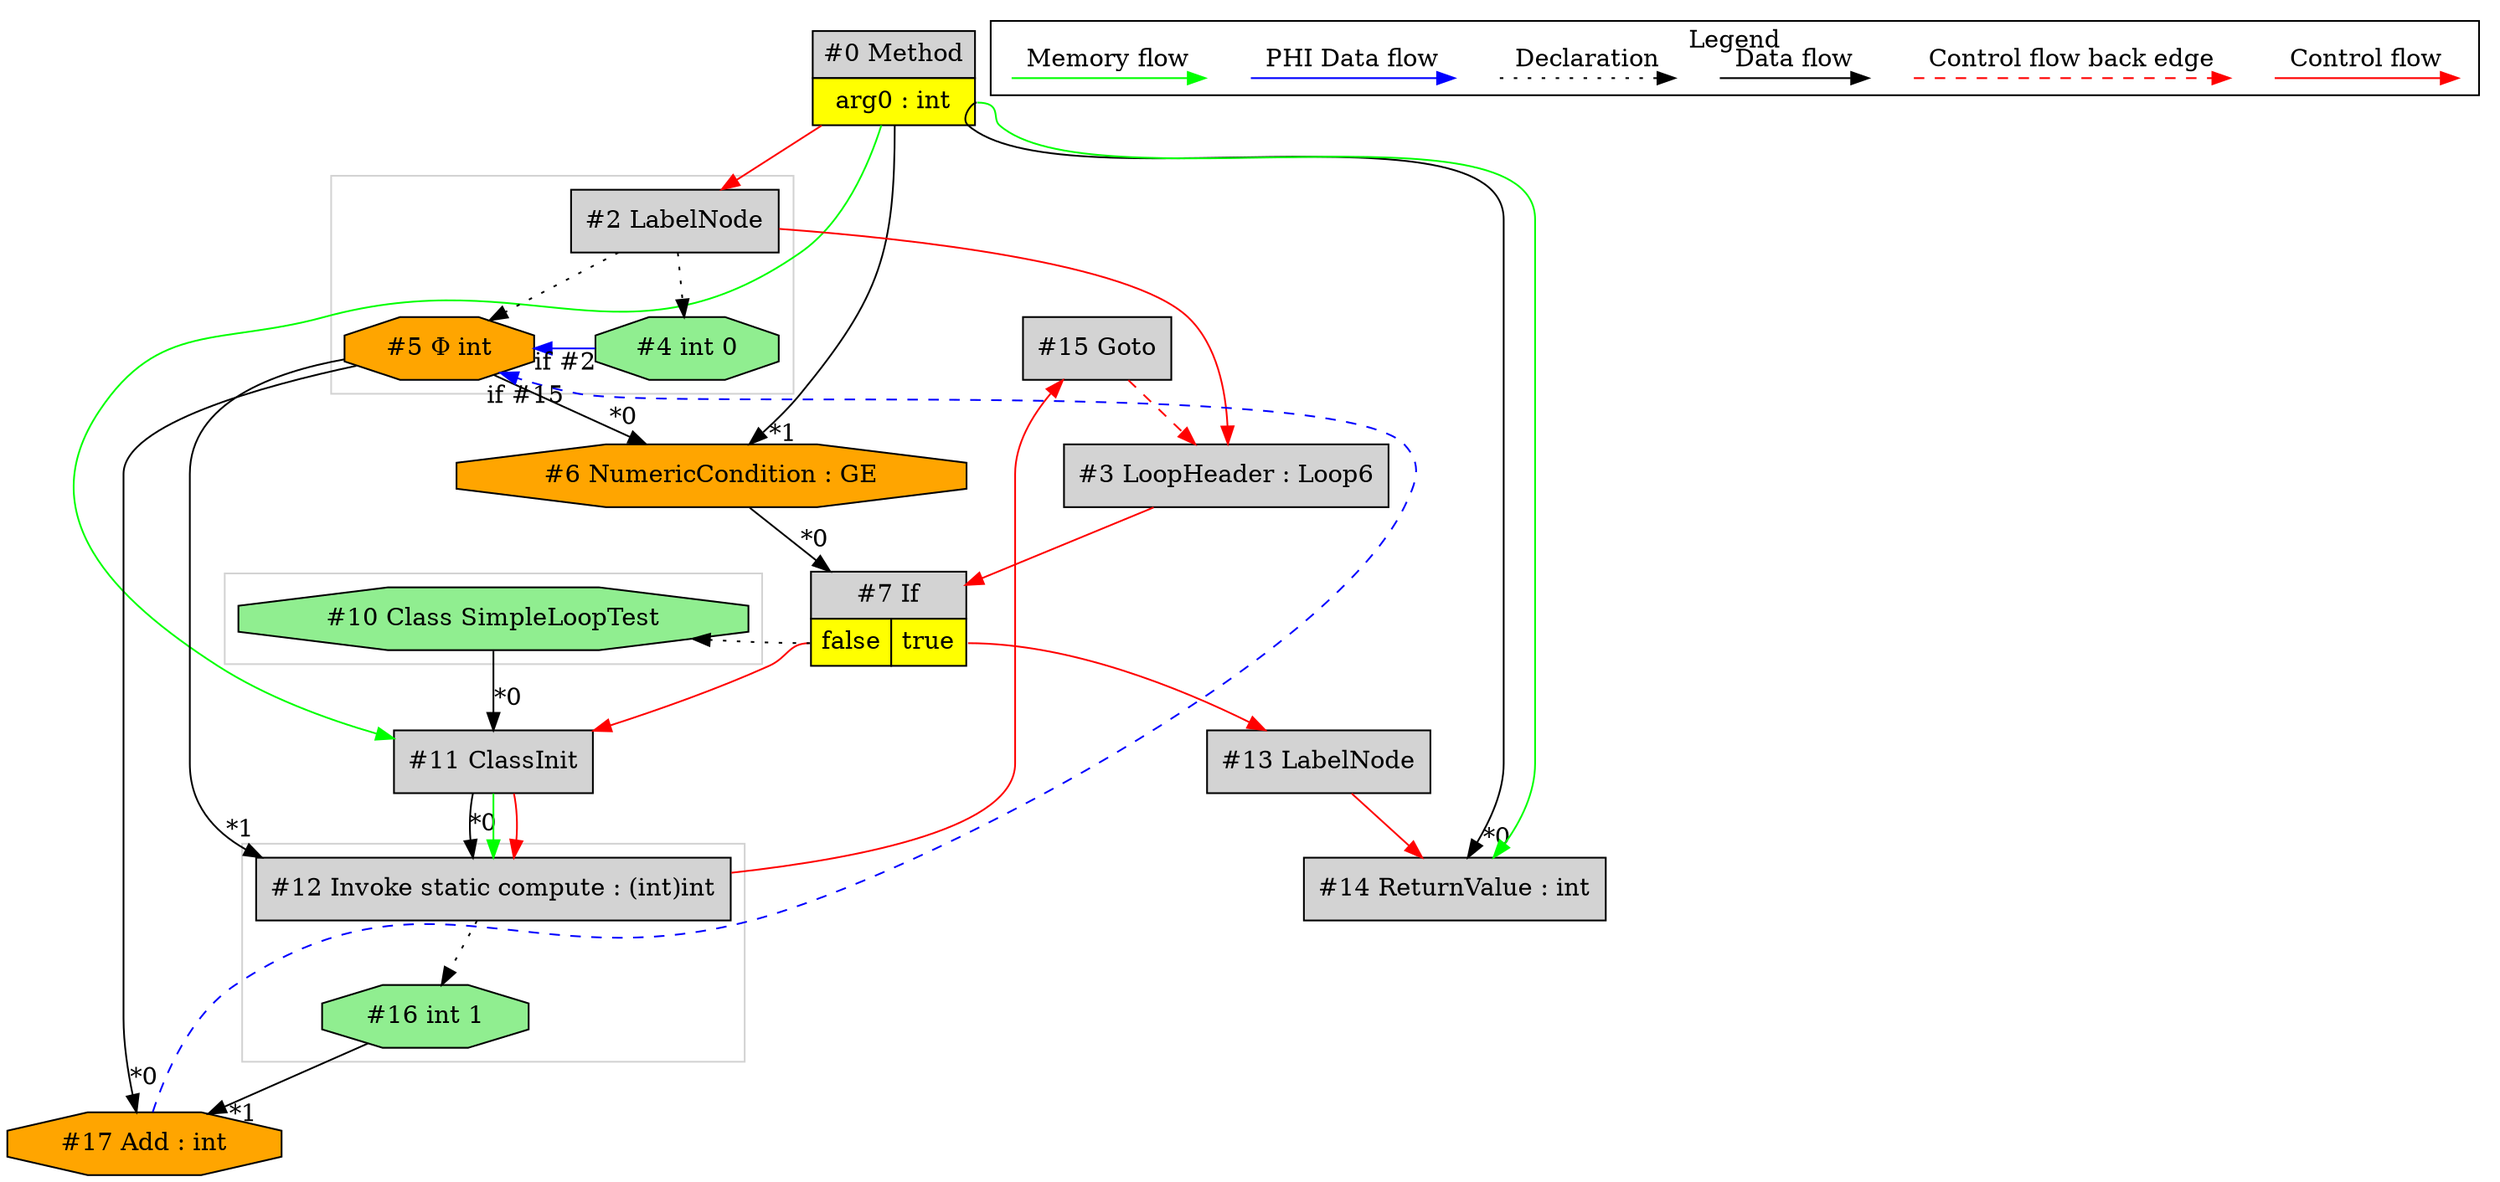 digraph {
 ordering="in";
 node0[margin="0", label=<<table border="0" cellborder="1" cellspacing="0" cellpadding="5"><tr><td colspan="1">#0 Method</td></tr><tr><td port="prj1" bgcolor="yellow">arg0 : int</td></tr></table>>,shape=none, fillcolor=lightgrey, style=filled];
 node11[label="#11 ClassInit",shape=box, fillcolor=lightgrey, style=filled];
 node10 -> node11[headlabel="*0", labeldistance=2];
 node0 -> node11[labeldistance=2, color=green, constraint=false];
 node7:prj8 -> node11[labeldistance=2, color=red, fontcolor=red];
 node7[margin="0", label=<<table border="0" cellborder="1" cellspacing="0" cellpadding="5"><tr><td colspan="2">#7 If</td></tr><tr><td port="prj8" bgcolor="yellow">false</td><td port="prj9" bgcolor="yellow">true</td></tr></table>>,shape=none, fillcolor=lightgrey, style=filled];
 node6 -> node7[headlabel="*0", labeldistance=2];
 node3 -> node7[labeldistance=2, color=red, fontcolor=red];
 node3[label="#3 LoopHeader : Loop6",shape=box, fillcolor=lightgrey, style=filled];
 node2 -> node3[labeldistance=2, color=red, fontcolor=red];
 node15 -> node3[labeldistance=2, color=red, fontcolor=red, style=dashed];
 node15[label="#15 Goto",shape=box, fillcolor=lightgrey, style=filled];
 node12 -> node15[labeldistance=2, color=red, fontcolor=red];
 node12[label="#12 Invoke static compute : (int)int",shape=box, fillcolor=lightgrey, style=filled];
 node11 -> node12[headlabel="*0", labeldistance=2];
 node5 -> node12[headlabel="*1", labeldistance=2];
 node11 -> node12[labeldistance=2, color=green, constraint=false];
 node11 -> node12[labeldistance=2, color=red, fontcolor=red];
 node5[label="#5 Φ int",shape=octagon, fillcolor=orange, style=filled];
 node2 -> node5[style=dotted];
 node4 -> node5[headlabel="if #2", labeldistance=2, color=blue, constraint=false];
 node17 -> node5[headlabel="if #15", labeldistance=2, color=blue, constraint=false, style=dashed];
 node17[label="#17 Add : int",shape=octagon, fillcolor=orange, style=filled];
 node5 -> node17[headlabel="*0", labeldistance=2];
 node16 -> node17[headlabel="*1", labeldistance=2];
 node16[label="#16 int 1",shape=octagon, fillcolor=lightgreen, style=filled];
 node12 -> node16[style=dotted];
 node4[label="#4 int 0",shape=octagon, fillcolor=lightgreen, style=filled];
 node2 -> node4[style=dotted];
 node2[label="#2 LabelNode",shape=box, fillcolor=lightgrey, style=filled];
 node0 -> node2[labeldistance=2, color=red, fontcolor=red];
 node6[label="#6 NumericCondition : GE",shape=octagon, fillcolor=orange, style=filled];
 node5 -> node6[headlabel="*0", labeldistance=2];
 node0:prj1 -> node6[headlabel="*1", labeldistance=2];
 node14[label="#14 ReturnValue : int",shape=box, fillcolor=lightgrey, style=filled];
 node0:prj1 -> node14[headlabel="*0", labeldistance=2];
 node13 -> node14[labeldistance=2, color=red, fontcolor=red];
 node0 -> node14[labeldistance=2, color=green, constraint=false];
 node13[label="#13 LabelNode",shape=box, fillcolor=lightgrey, style=filled];
 node7:prj9 -> node13[labeldistance=2, color=red, fontcolor=red];
 node10[label="#10 Class SimpleLoopTest",shape=octagon, fillcolor=lightgreen, style=filled];
 node7:prj8 -> node10[style=dotted];
 subgraph cluster_0 {
  color=lightgray;
  node2;
  node4;
  node5;
 }
 subgraph cluster_1 {
  color=lightgray;
  node10;
 }
 subgraph cluster_2 {
  color=lightgray;
  node12;
  node16;
 }
 subgraph cluster_000 {
  label = "Legend";
  node [shape=point]
  {
   rank=same;
   c0 [style = invis];
   c1 [style = invis];
   c2 [style = invis];
   c3 [style = invis];
   d0 [style = invis];
   d1 [style = invis];
   d2 [style = invis];
   d3 [style = invis];
   d4 [style = invis];
   d5 [style = invis];
   d6 [style = invis];
   d7 [style = invis];
  }
  c0 -> c1 [label="Control flow", style=solid, color=red]
  c2 -> c3 [label="Control flow back edge", style=dashed, color=red]
  d0 -> d1 [label="Data flow"]
  d2 -> d3 [label="Declaration", style=dotted]
  d4 -> d5 [label="PHI Data flow", color=blue]
  d6 -> d7 [label="Memory flow", color=green]
 }

}
